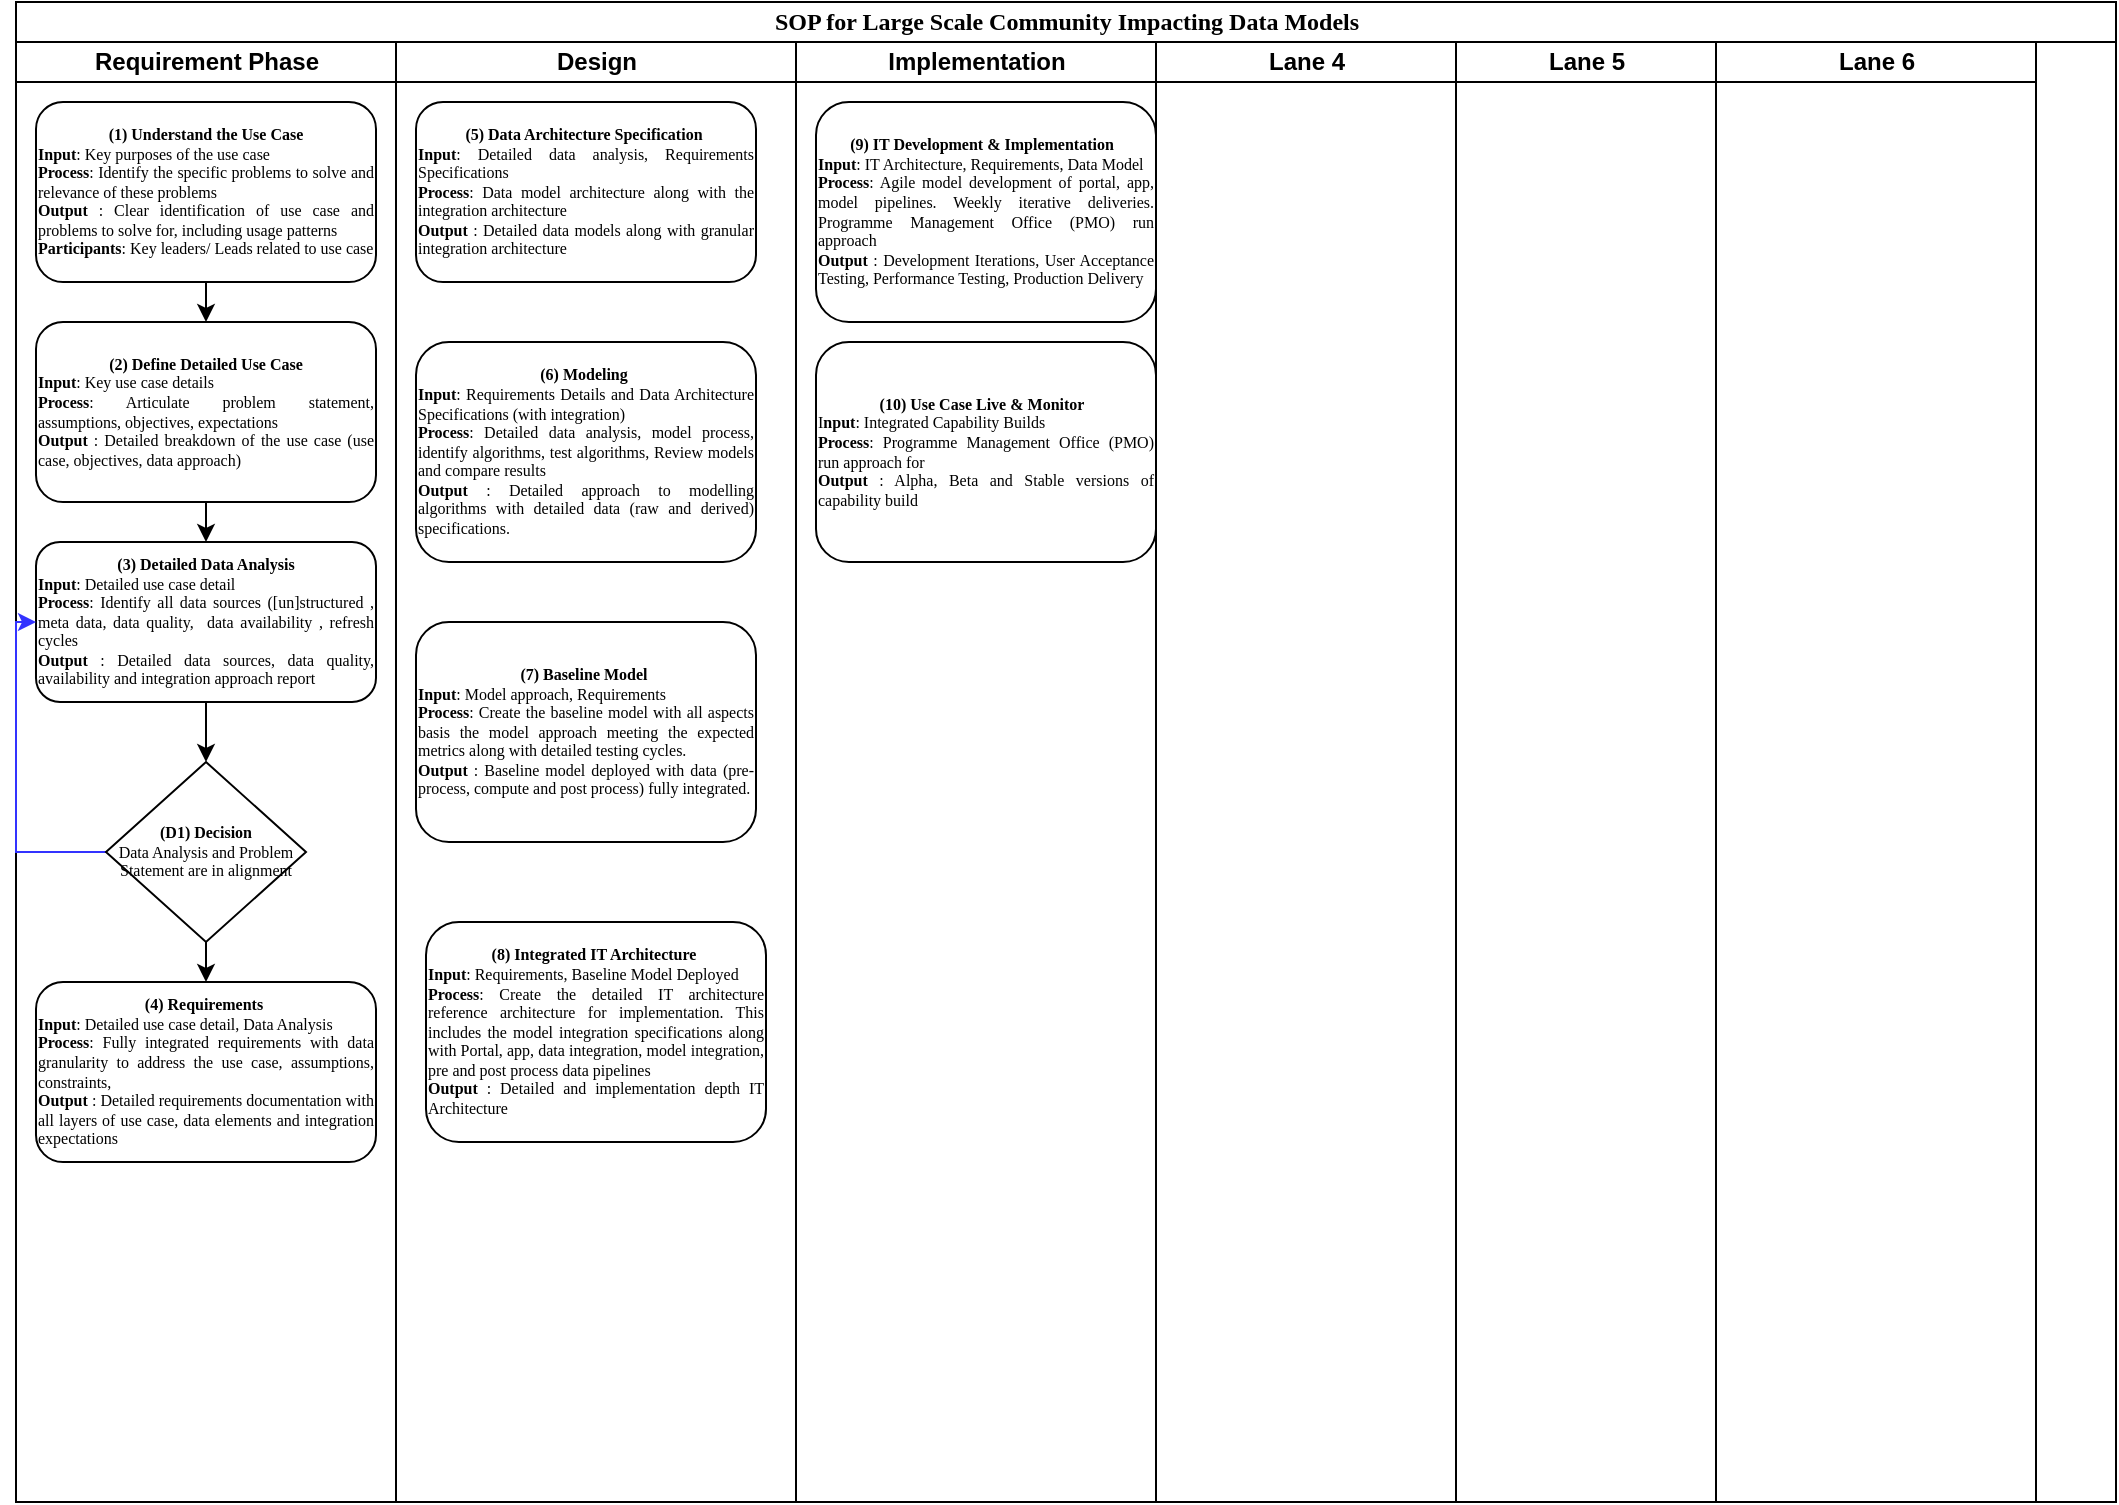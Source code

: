 <mxfile version="14.6.9" type="github">
  <diagram name="Page-1" id="74e2e168-ea6b-b213-b513-2b3c1d86103e">
    <mxGraphModel dx="946" dy="614" grid="1" gridSize="10" guides="1" tooltips="1" connect="1" arrows="1" fold="1" page="1" pageScale="1" pageWidth="1100" pageHeight="850" background="#ffffff" math="0" shadow="0">
      <root>
        <mxCell id="0" />
        <mxCell id="1" parent="0" />
        <mxCell id="77e6c97f196da883-1" value="&lt;font style=&quot;font-size: 12px&quot;&gt;SOP for Large Scale Community Impacting Data Models&lt;/font&gt;" style="swimlane;html=1;childLayout=stackLayout;startSize=20;rounded=0;shadow=0;labelBackgroundColor=none;strokeWidth=1;fontFamily=Verdana;fontSize=8;align=center;" parent="1" vertex="1">
          <mxGeometry x="20" y="40" width="1050" height="750" as="geometry" />
        </mxCell>
        <mxCell id="77e6c97f196da883-2" value="Requirement Phase" style="swimlane;html=1;startSize=20;" parent="77e6c97f196da883-1" vertex="1">
          <mxGeometry y="20" width="190" height="730" as="geometry" />
        </mxCell>
        <mxCell id="bnUMh3zTZpiLuaNcMbEq-21" style="edgeStyle=orthogonalEdgeStyle;rounded=0;orthogonalLoop=1;jettySize=auto;html=1;exitX=0.5;exitY=1;exitDx=0;exitDy=0;entryX=0.5;entryY=0;entryDx=0;entryDy=0;" edge="1" parent="77e6c97f196da883-2" source="77e6c97f196da883-8" target="bnUMh3zTZpiLuaNcMbEq-1">
          <mxGeometry relative="1" as="geometry" />
        </mxCell>
        <mxCell id="77e6c97f196da883-8" value="&lt;b&gt;(1)&lt;/b&gt; &lt;b&gt;Understand the Use Case&lt;br&gt;&lt;div style=&quot;text-align: justify&quot;&gt;&lt;b&gt;Input&lt;/b&gt;&lt;span style=&quot;font-weight: normal&quot;&gt;: Key purposes of the use case&lt;/span&gt;&lt;/div&gt;&lt;/b&gt;&lt;b&gt;&lt;div style=&quot;text-align: justify&quot;&gt;&lt;b&gt;Process&lt;/b&gt;&lt;span style=&quot;font-weight: normal&quot;&gt;: Identify the specific problems to solve and relevance of these problems&lt;/span&gt;&lt;/div&gt;&lt;/b&gt;&lt;b&gt;&lt;div style=&quot;text-align: justify&quot;&gt;&lt;b&gt;Output&lt;/b&gt;&lt;span style=&quot;font-weight: normal&quot;&gt; : Clear identification of use case and problems to solve for, including usage patterns&lt;/span&gt;&lt;/div&gt;&lt;/b&gt;&lt;b&gt;&lt;div style=&quot;text-align: justify&quot;&gt;&lt;b&gt;Participants&lt;/b&gt;&lt;span style=&quot;font-weight: normal&quot;&gt;: Key leaders/ Leads related to use case&lt;/span&gt;&lt;/div&gt;&lt;/b&gt;" style="rounded=1;whiteSpace=wrap;html=1;shadow=0;labelBackgroundColor=none;strokeWidth=1;fontFamily=Verdana;fontSize=8;align=center;" parent="77e6c97f196da883-2" vertex="1">
          <mxGeometry x="10" y="30" width="170" height="90" as="geometry" />
        </mxCell>
        <mxCell id="bnUMh3zTZpiLuaNcMbEq-22" style="edgeStyle=orthogonalEdgeStyle;rounded=0;orthogonalLoop=1;jettySize=auto;html=1;exitX=0.5;exitY=1;exitDx=0;exitDy=0;entryX=0.5;entryY=0;entryDx=0;entryDy=0;" edge="1" parent="77e6c97f196da883-2" source="bnUMh3zTZpiLuaNcMbEq-1" target="bnUMh3zTZpiLuaNcMbEq-4">
          <mxGeometry relative="1" as="geometry" />
        </mxCell>
        <mxCell id="bnUMh3zTZpiLuaNcMbEq-1" value="&lt;b&gt;(2)&lt;/b&gt; &lt;b&gt;Define Detailed Use Case&lt;br&gt;&lt;div style=&quot;text-align: justify&quot;&gt;&lt;b&gt;Input&lt;/b&gt;&lt;span style=&quot;font-weight: normal&quot;&gt;: Key use case details&lt;/span&gt;&lt;/div&gt;&lt;/b&gt;&lt;b&gt;&lt;div style=&quot;text-align: justify&quot;&gt;&lt;b&gt;Process&lt;/b&gt;&lt;span style=&quot;font-weight: normal&quot;&gt;: Articulate problem statement, assumptions, objectives, expectations&amp;nbsp;&lt;/span&gt;&lt;/div&gt;&lt;/b&gt;&lt;b&gt;&lt;div style=&quot;text-align: justify&quot;&gt;&lt;b&gt;Output&lt;/b&gt;&lt;span style=&quot;font-weight: normal&quot;&gt; : Detailed breakdown of the use case (use case, objectives, data approach)&lt;/span&gt;&lt;/div&gt;&lt;/b&gt;" style="rounded=1;whiteSpace=wrap;html=1;shadow=0;labelBackgroundColor=none;strokeWidth=1;fontFamily=Verdana;fontSize=8;align=center;" vertex="1" parent="77e6c97f196da883-2">
          <mxGeometry x="10" y="140" width="170" height="90" as="geometry" />
        </mxCell>
        <mxCell id="bnUMh3zTZpiLuaNcMbEq-23" style="edgeStyle=orthogonalEdgeStyle;rounded=0;orthogonalLoop=1;jettySize=auto;html=1;entryX=0.5;entryY=0;entryDx=0;entryDy=0;" edge="1" parent="77e6c97f196da883-2" source="bnUMh3zTZpiLuaNcMbEq-4" target="bnUMh3zTZpiLuaNcMbEq-5">
          <mxGeometry relative="1" as="geometry" />
        </mxCell>
        <mxCell id="bnUMh3zTZpiLuaNcMbEq-4" value="&lt;b&gt;(3)&lt;/b&gt;&amp;nbsp;&lt;b&gt;Detailed Data Analysis&lt;br&gt;&lt;div style=&quot;text-align: justify&quot;&gt;&lt;b&gt;Input&lt;/b&gt;&lt;span style=&quot;font-weight: normal&quot;&gt;: Detailed use case detail&lt;/span&gt;&lt;/div&gt;&lt;/b&gt;&lt;div style=&quot;text-align: justify&quot;&gt;&lt;b style=&quot;font-weight: bold&quot;&gt;Process&lt;/b&gt;: Identify all data sources ([un]structured , meta data, data quality,&amp;nbsp; data availability&amp;nbsp;, refresh cycles&lt;/div&gt;&lt;b&gt;&lt;div style=&quot;text-align: justify&quot;&gt;&lt;b&gt;Output&lt;/b&gt;&lt;span style=&quot;font-weight: normal&quot;&gt; : Detailed data sources, data quality, availability and integration approach report&lt;/span&gt;&lt;/div&gt;&lt;/b&gt;" style="rounded=1;whiteSpace=wrap;html=1;shadow=0;labelBackgroundColor=none;strokeWidth=1;fontFamily=Verdana;fontSize=8;align=center;" vertex="1" parent="77e6c97f196da883-2">
          <mxGeometry x="10" y="250" width="170" height="80" as="geometry" />
        </mxCell>
        <mxCell id="bnUMh3zTZpiLuaNcMbEq-24" style="edgeStyle=orthogonalEdgeStyle;rounded=0;orthogonalLoop=1;jettySize=auto;html=1;exitX=0.5;exitY=1;exitDx=0;exitDy=0;entryX=0.5;entryY=0;entryDx=0;entryDy=0;" edge="1" parent="77e6c97f196da883-2" source="bnUMh3zTZpiLuaNcMbEq-5" target="bnUMh3zTZpiLuaNcMbEq-19">
          <mxGeometry relative="1" as="geometry" />
        </mxCell>
        <mxCell id="bnUMh3zTZpiLuaNcMbEq-26" style="edgeStyle=orthogonalEdgeStyle;rounded=0;orthogonalLoop=1;jettySize=auto;html=1;entryX=0;entryY=0.5;entryDx=0;entryDy=0;exitX=0;exitY=0.5;exitDx=0;exitDy=0;strokeColor=#3333FF;" edge="1" parent="77e6c97f196da883-2" source="bnUMh3zTZpiLuaNcMbEq-5" target="bnUMh3zTZpiLuaNcMbEq-4">
          <mxGeometry relative="1" as="geometry">
            <Array as="points">
              <mxPoint y="405" />
              <mxPoint y="290" />
            </Array>
          </mxGeometry>
        </mxCell>
        <mxCell id="bnUMh3zTZpiLuaNcMbEq-5" value="&lt;b&gt;(D1) Decision&lt;/b&gt;&lt;br&gt;Data Analysis and Problem Statement are in alignment" style="rhombus;whiteSpace=wrap;html=1;rounded=0;shadow=0;labelBackgroundColor=none;strokeWidth=1;fontFamily=Verdana;fontSize=8;align=center;" vertex="1" parent="77e6c97f196da883-2">
          <mxGeometry x="45" y="360" width="100" height="90" as="geometry" />
        </mxCell>
        <mxCell id="bnUMh3zTZpiLuaNcMbEq-19" value="&lt;b&gt;(4)&lt;/b&gt;&amp;nbsp;&lt;b&gt;Requirements&amp;nbsp;&lt;br&gt;&lt;div style=&quot;text-align: justify&quot;&gt;&lt;b&gt;Input&lt;/b&gt;&lt;span style=&quot;font-weight: normal&quot;&gt;: Detailed use case detail, Data Analysis&lt;/span&gt;&lt;/div&gt;&lt;/b&gt;&lt;div style=&quot;text-align: justify&quot;&gt;&lt;b style=&quot;font-weight: bold&quot;&gt;Process&lt;/b&gt;: Fully integrated requirements with data granularity to address the use case, assumptions, constraints,&lt;/div&gt;&lt;b&gt;&lt;div style=&quot;text-align: justify&quot;&gt;&lt;b&gt;Output&lt;/b&gt;&lt;span style=&quot;font-weight: normal&quot;&gt; : Detailed requirements documentation with all layers of use case, data elements and integration expectations&lt;/span&gt;&lt;/div&gt;&lt;/b&gt;" style="rounded=1;whiteSpace=wrap;html=1;shadow=0;labelBackgroundColor=none;strokeWidth=1;fontFamily=Verdana;fontSize=8;align=center;" vertex="1" parent="77e6c97f196da883-2">
          <mxGeometry x="10" y="470" width="170" height="90" as="geometry" />
        </mxCell>
        <mxCell id="77e6c97f196da883-3" value="Design" style="swimlane;html=1;startSize=20;" parent="77e6c97f196da883-1" vertex="1">
          <mxGeometry x="190" y="20" width="200" height="730" as="geometry" />
        </mxCell>
        <mxCell id="bnUMh3zTZpiLuaNcMbEq-20" value="&lt;b&gt;(5)&lt;/b&gt;&amp;nbsp;&lt;b&gt;Data Architecture Specification&amp;nbsp;&lt;br&gt;&lt;div style=&quot;text-align: justify&quot;&gt;&lt;b&gt;Input&lt;/b&gt;&lt;span style=&quot;font-weight: normal&quot;&gt;: Detailed data analysis, Requirements Specifications&lt;/span&gt;&lt;/div&gt;&lt;/b&gt;&lt;div style=&quot;text-align: justify&quot;&gt;&lt;b style=&quot;font-weight: bold&quot;&gt;Process&lt;/b&gt;: Data model architecture along with the integration architecture&lt;/div&gt;&lt;b&gt;&lt;div style=&quot;text-align: justify&quot;&gt;&lt;b&gt;Output&lt;/b&gt;&lt;span style=&quot;font-weight: normal&quot;&gt; : Detailed data models along with granular integration architecture&lt;/span&gt;&lt;/div&gt;&lt;/b&gt;" style="rounded=1;whiteSpace=wrap;html=1;shadow=0;labelBackgroundColor=none;strokeWidth=1;fontFamily=Verdana;fontSize=8;align=center;" vertex="1" parent="77e6c97f196da883-3">
          <mxGeometry x="10" y="30" width="170" height="90" as="geometry" />
        </mxCell>
        <mxCell id="bnUMh3zTZpiLuaNcMbEq-45" value="&lt;b&gt;(6)&lt;/b&gt;&amp;nbsp;&lt;b&gt;Modeling&amp;nbsp;&lt;br&gt;&lt;div style=&quot;text-align: justify&quot;&gt;&lt;b&gt;Input&lt;/b&gt;&lt;span style=&quot;font-weight: normal&quot;&gt;: Requirements Details and Data Architecture Specifications (with integration)&lt;/span&gt;&lt;/div&gt;&lt;/b&gt;&lt;div style=&quot;text-align: justify&quot;&gt;&lt;b style=&quot;font-weight: bold&quot;&gt;Process&lt;/b&gt;: Detailed data analysis, model process, identify algorithms, test algorithms, Review models and compare results&lt;/div&gt;&lt;b&gt;&lt;div style=&quot;text-align: justify&quot;&gt;&lt;b&gt;Output&lt;/b&gt;&lt;span style=&quot;font-weight: normal&quot;&gt; : Detailed approach to modelling algorithms with detailed data (raw and derived) specifications.&lt;/span&gt;&lt;/div&gt;&lt;/b&gt;" style="rounded=1;whiteSpace=wrap;html=1;shadow=0;labelBackgroundColor=none;strokeWidth=1;fontFamily=Verdana;fontSize=8;align=center;" vertex="1" parent="77e6c97f196da883-3">
          <mxGeometry x="10" y="150" width="170" height="110" as="geometry" />
        </mxCell>
        <mxCell id="bnUMh3zTZpiLuaNcMbEq-46" value="&lt;b&gt;(7)&lt;/b&gt;&amp;nbsp;&lt;b&gt;Baseline&amp;nbsp;Model&amp;nbsp;&lt;br&gt;&lt;div style=&quot;text-align: justify&quot;&gt;&lt;b&gt;Input&lt;/b&gt;&lt;span style=&quot;font-weight: normal&quot;&gt;: Model approach, Requirements&lt;/span&gt;&lt;/div&gt;&lt;/b&gt;&lt;div style=&quot;text-align: justify&quot;&gt;&lt;b style=&quot;font-weight: bold&quot;&gt;Process&lt;/b&gt;: Create the baseline model with all aspects basis the model approach meeting the expected metrics along with detailed testing cycles.&lt;/div&gt;&lt;b&gt;&lt;div style=&quot;text-align: justify&quot;&gt;&lt;b&gt;Output&lt;/b&gt;&lt;span style=&quot;font-weight: normal&quot;&gt; : Baseline model deployed with data (pre-process, compute and post process) fully integrated.&lt;/span&gt;&lt;/div&gt;&lt;/b&gt;" style="rounded=1;whiteSpace=wrap;html=1;shadow=0;labelBackgroundColor=none;strokeWidth=1;fontFamily=Verdana;fontSize=8;align=center;" vertex="1" parent="77e6c97f196da883-3">
          <mxGeometry x="10" y="290" width="170" height="110" as="geometry" />
        </mxCell>
        <mxCell id="bnUMh3zTZpiLuaNcMbEq-47" value="&lt;b&gt;(8)&lt;/b&gt;&amp;nbsp;&lt;b&gt;Integrated IT Architecture&amp;nbsp;&lt;br&gt;&lt;div style=&quot;text-align: justify&quot;&gt;&lt;b&gt;Input&lt;/b&gt;&lt;span style=&quot;font-weight: normal&quot;&gt;: Requirements, Baseline Model Deployed&lt;/span&gt;&lt;/div&gt;&lt;/b&gt;&lt;div style=&quot;text-align: justify&quot;&gt;&lt;b style=&quot;font-weight: bold&quot;&gt;Process&lt;/b&gt;: Create the detailed IT architecture reference architecture for implementation. This includes the model integration specifications along with Portal, app, data integration, model integration, pre and post process data pipelines&lt;/div&gt;&lt;div style=&quot;text-align: justify&quot;&gt;&lt;b style=&quot;font-weight: bold&quot;&gt;Output&lt;/b&gt; : Detailed and implementation&amp;nbsp;depth IT Architecture&lt;/div&gt;" style="rounded=1;whiteSpace=wrap;html=1;shadow=0;labelBackgroundColor=none;strokeWidth=1;fontFamily=Verdana;fontSize=8;align=center;" vertex="1" parent="77e6c97f196da883-3">
          <mxGeometry x="15" y="440" width="170" height="110" as="geometry" />
        </mxCell>
        <mxCell id="77e6c97f196da883-4" value="Implementation" style="swimlane;html=1;startSize=20;" parent="77e6c97f196da883-1" vertex="1">
          <mxGeometry x="390" y="20" width="180" height="730" as="geometry" />
        </mxCell>
        <mxCell id="bnUMh3zTZpiLuaNcMbEq-48" value="&lt;b&gt;(9)&lt;/b&gt;&amp;nbsp;&lt;b&gt;IT Development &amp;amp; Implementation&lt;/b&gt;&amp;nbsp;&lt;b&gt;&amp;nbsp;&lt;br&gt;&lt;div style=&quot;text-align: justify&quot;&gt;&lt;b&gt;Input&lt;/b&gt;&lt;span style=&quot;font-weight: normal&quot;&gt;: IT Architecture, Requirements, Data Model&lt;/span&gt;&lt;/div&gt;&lt;/b&gt;&lt;div style=&quot;text-align: justify&quot;&gt;&lt;b style=&quot;font-weight: bold&quot;&gt;Process&lt;/b&gt;: Agile model development of portal, app, model pipelines. Weekly iterative deliveries. Programme Management Office (PMO) run approach&lt;/div&gt;&lt;div style=&quot;text-align: justify&quot;&gt;&lt;b style=&quot;font-weight: bold&quot;&gt;Output&lt;/b&gt; : Development Iterations, User Acceptance Testing, Performance Testing, Production Delivery&lt;/div&gt;" style="rounded=1;whiteSpace=wrap;html=1;shadow=0;labelBackgroundColor=none;strokeWidth=1;fontFamily=Verdana;fontSize=8;align=center;" vertex="1" parent="77e6c97f196da883-4">
          <mxGeometry x="10" y="30" width="170" height="110" as="geometry" />
        </mxCell>
        <mxCell id="bnUMh3zTZpiLuaNcMbEq-49" value="&lt;b&gt;(10)&amp;nbsp;Use Case Live &amp;amp; Monitor&amp;nbsp;&lt;/b&gt;&amp;nbsp;&lt;br&gt;&lt;div style=&quot;text-align: justify&quot;&gt;I&lt;b style=&quot;font-weight: bold&quot;&gt;nput&lt;/b&gt;&lt;span style=&quot;font-weight: normal&quot;&gt;: Integrated Capability Builds&lt;/span&gt;&lt;/div&gt;&lt;div style=&quot;text-align: justify&quot;&gt;&lt;b style=&quot;font-weight: bold&quot;&gt;Process&lt;/b&gt;: Programme Management Office (PMO) run approach for&amp;nbsp;&lt;/div&gt;&lt;div style=&quot;text-align: justify&quot;&gt;&lt;b style=&quot;font-weight: bold&quot;&gt;Output&lt;/b&gt; : Alpha, Beta and Stable versions of capability build&lt;/div&gt;" style="rounded=1;whiteSpace=wrap;html=1;shadow=0;labelBackgroundColor=none;strokeWidth=1;fontFamily=Verdana;fontSize=8;align=center;" vertex="1" parent="77e6c97f196da883-4">
          <mxGeometry x="10" y="150" width="170" height="110" as="geometry" />
        </mxCell>
        <mxCell id="77e6c97f196da883-5" value="Lane 4" style="swimlane;html=1;startSize=20;" parent="77e6c97f196da883-1" vertex="1">
          <mxGeometry x="570" y="20" width="150" height="730" as="geometry" />
        </mxCell>
        <mxCell id="77e6c97f196da883-6" value="Lane 5" style="swimlane;html=1;startSize=20;" parent="77e6c97f196da883-1" vertex="1">
          <mxGeometry x="720" y="20" width="130" height="730" as="geometry" />
        </mxCell>
        <mxCell id="77e6c97f196da883-7" value="Lane 6" style="swimlane;html=1;startSize=20;" parent="77e6c97f196da883-1" vertex="1">
          <mxGeometry x="850" y="20" width="160" height="730" as="geometry" />
        </mxCell>
      </root>
    </mxGraphModel>
  </diagram>
</mxfile>
